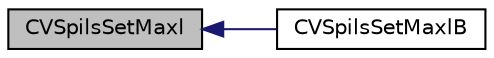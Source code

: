 digraph "CVSpilsSetMaxl"
{
  edge [fontname="Helvetica",fontsize="10",labelfontname="Helvetica",labelfontsize="10"];
  node [fontname="Helvetica",fontsize="10",shape=record];
  rankdir="LR";
  Node57 [label="CVSpilsSetMaxl",height=0.2,width=0.4,color="black", fillcolor="grey75", style="filled", fontcolor="black"];
  Node57 -> Node58 [dir="back",color="midnightblue",fontsize="10",style="solid",fontname="Helvetica"];
  Node58 [label="CVSpilsSetMaxlB",height=0.2,width=0.4,color="black", fillcolor="white", style="filled",URL="$d9/d0d/cvodes__spils_8c.html#a0267601ef8dd8f909378ae77e8df9783"];
}
